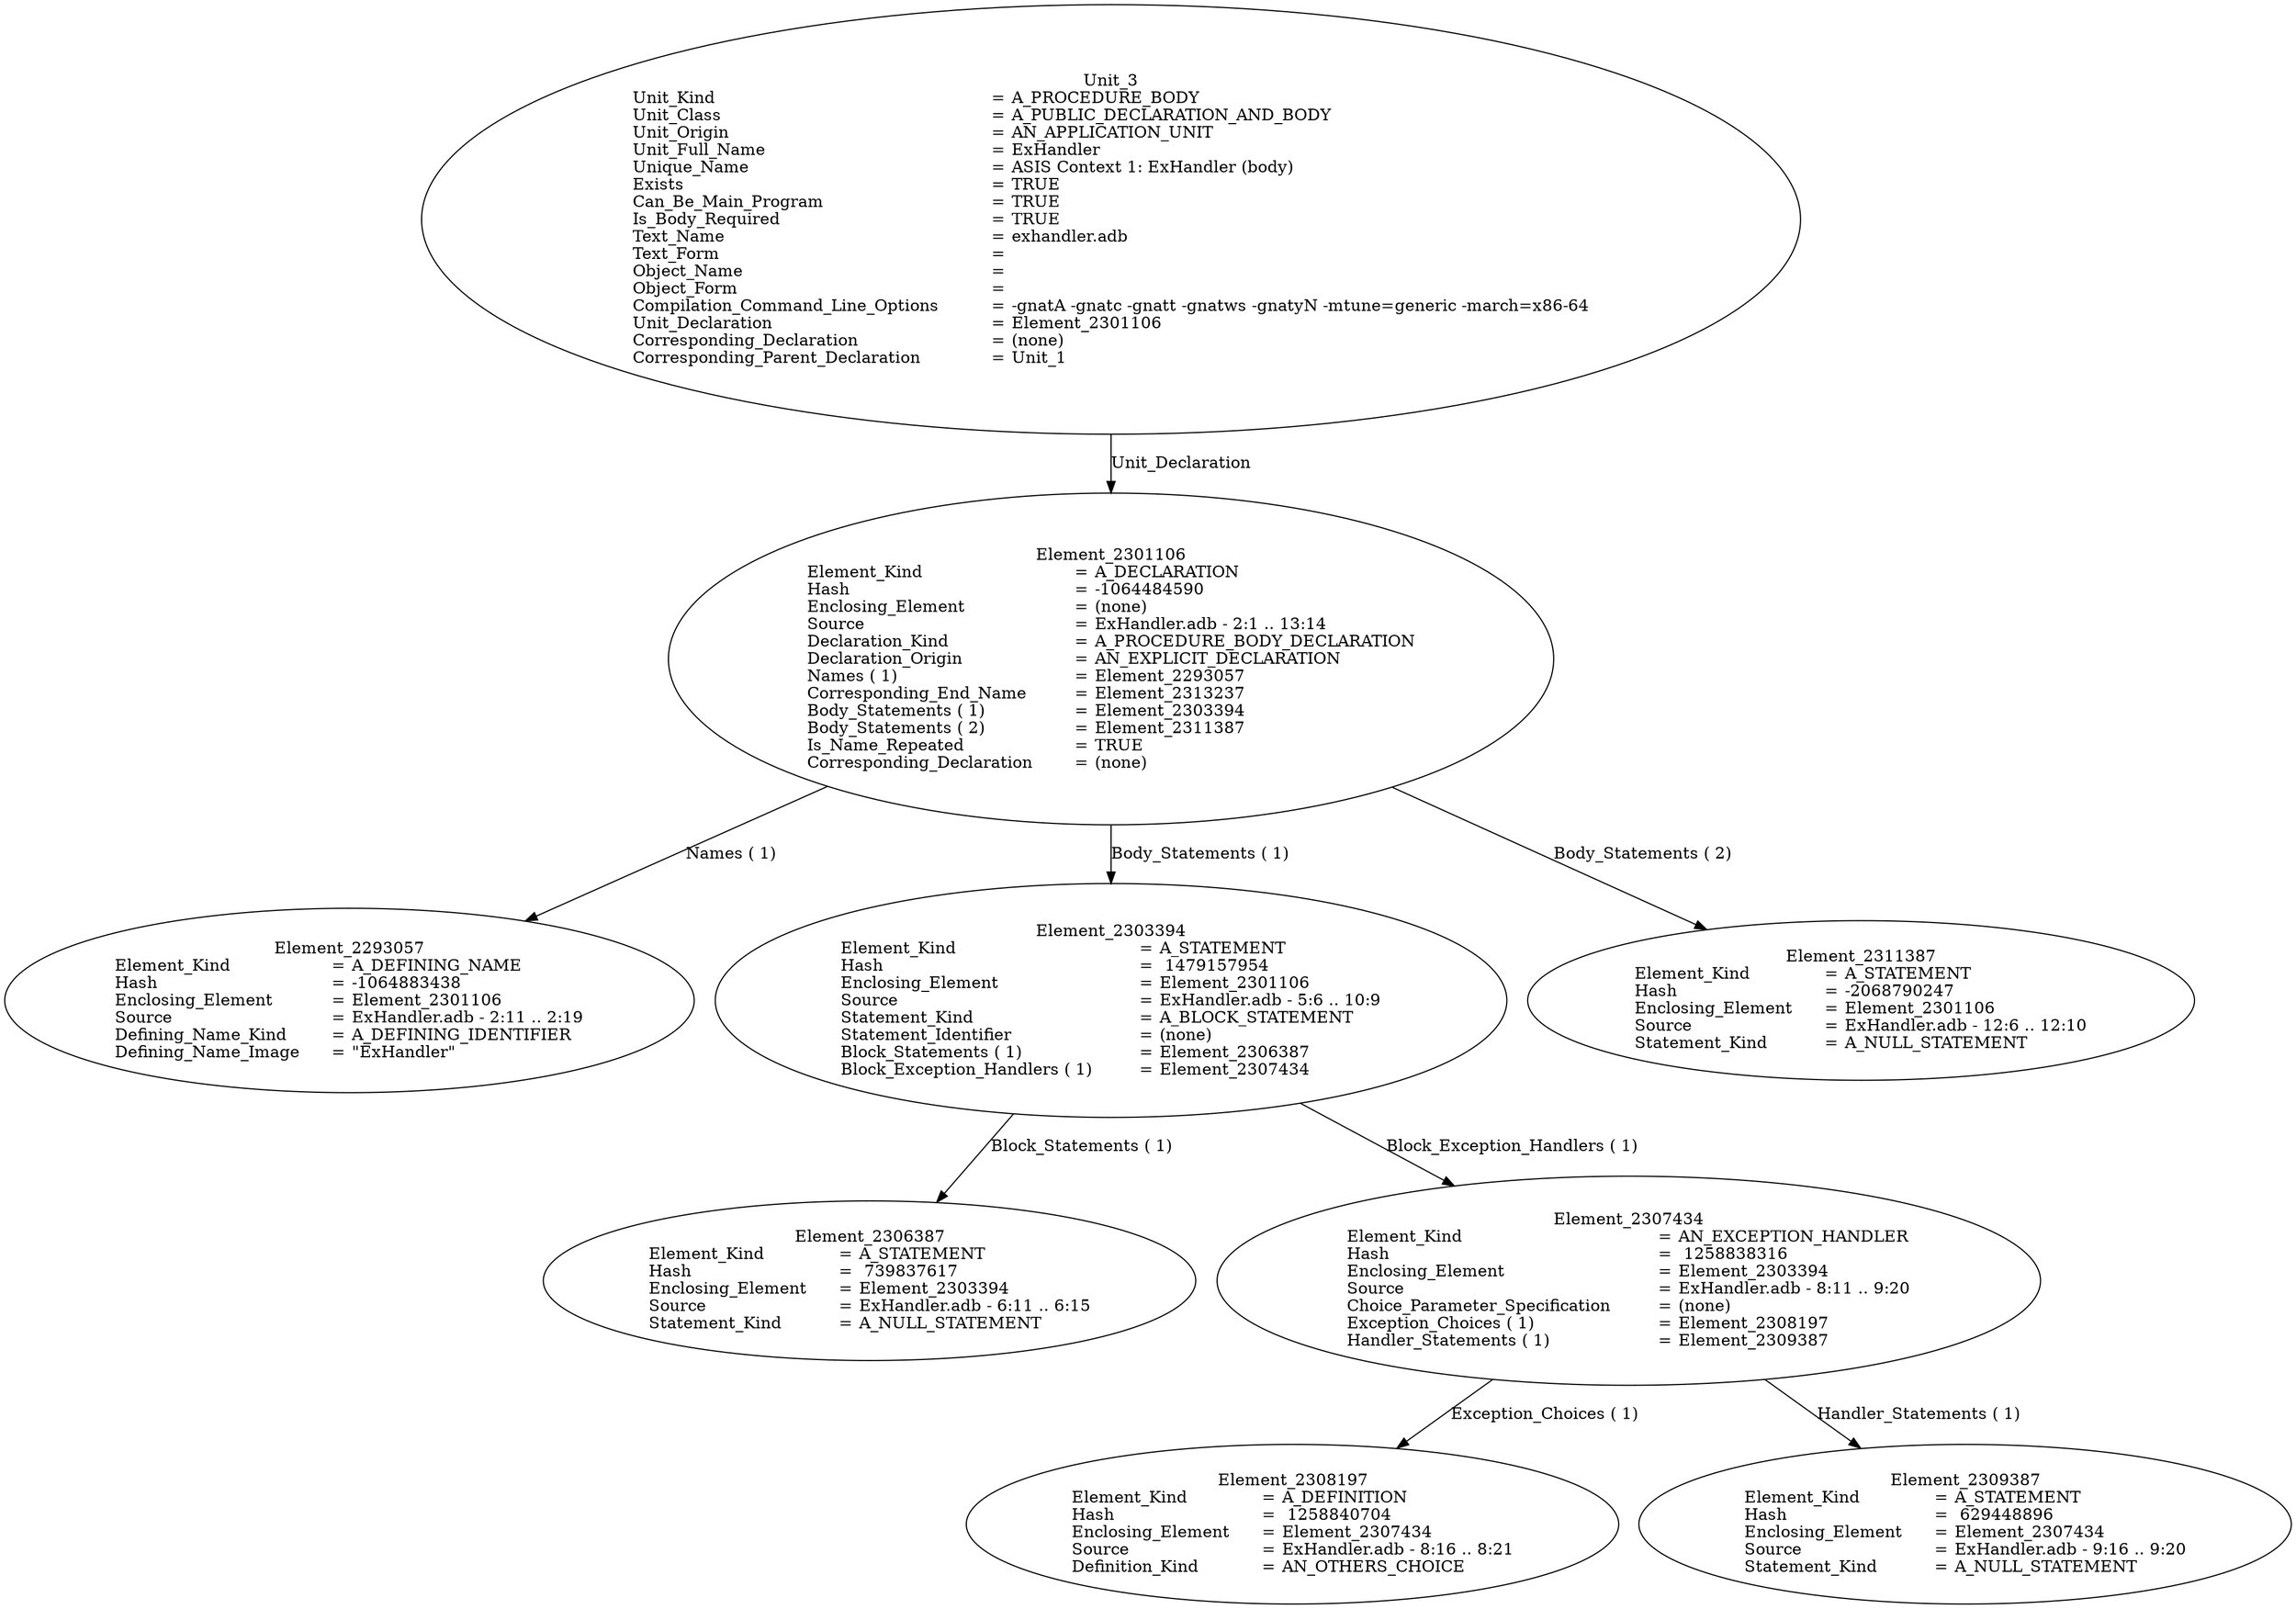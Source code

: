 digraph "exhandler.adt" {
  Unit_3 -> Element_2301106
      [ label=Unit_Declaration ];
  Unit_3
      [ label=<<TABLE BORDER="0" CELLBORDER="0" CELLSPACING="0" CELLPADDING="0"> 
          <TR><TD COLSPAN="3">Unit_3</TD></TR>
          <TR><TD ALIGN="LEFT">Unit_Kind   </TD><TD> = </TD><TD ALIGN="LEFT">A_PROCEDURE_BODY</TD></TR>
          <TR><TD ALIGN="LEFT">Unit_Class   </TD><TD> = </TD><TD ALIGN="LEFT">A_PUBLIC_DECLARATION_AND_BODY</TD></TR>
          <TR><TD ALIGN="LEFT">Unit_Origin   </TD><TD> = </TD><TD ALIGN="LEFT">AN_APPLICATION_UNIT</TD></TR>
          <TR><TD ALIGN="LEFT">Unit_Full_Name    </TD><TD> = </TD><TD ALIGN="LEFT">ExHandler</TD></TR>
          <TR><TD ALIGN="LEFT">Unique_Name   </TD><TD> = </TD><TD ALIGN="LEFT">ASIS Context 1: ExHandler (body)</TD></TR>
          <TR><TD ALIGN="LEFT">Exists  </TD><TD> = </TD><TD ALIGN="LEFT">TRUE</TD></TR>
          <TR><TD ALIGN="LEFT">Can_Be_Main_Program     </TD><TD> = </TD><TD ALIGN="LEFT">TRUE</TD></TR>
          <TR><TD ALIGN="LEFT">Is_Body_Required     </TD><TD> = </TD><TD ALIGN="LEFT">TRUE</TD></TR>
          <TR><TD ALIGN="LEFT">Text_Name   </TD><TD> = </TD><TD ALIGN="LEFT">exhandler.adb</TD></TR>
          <TR><TD ALIGN="LEFT">Text_Form   </TD><TD> = </TD><TD ALIGN="LEFT"></TD></TR>
          <TR><TD ALIGN="LEFT">Object_Name   </TD><TD> = </TD><TD ALIGN="LEFT"></TD></TR>
          <TR><TD ALIGN="LEFT">Object_Form   </TD><TD> = </TD><TD ALIGN="LEFT"></TD></TR>
          <TR><TD ALIGN="LEFT">Compilation_Command_Line_Options         </TD><TD> = </TD><TD ALIGN="LEFT">-gnatA -gnatc -gnatt -gnatws -gnatyN -mtune=generic -march=x86-64</TD></TR>
          <TR><TD ALIGN="LEFT">Unit_Declaration     </TD><TD> = </TD><TD ALIGN="LEFT">Element_2301106</TD></TR>
          <TR><TD ALIGN="LEFT">Corresponding_Declaration       </TD><TD> = </TD><TD ALIGN="LEFT">(none)</TD></TR>
          <TR><TD ALIGN="LEFT">Corresponding_Parent_Declaration         </TD><TD> = </TD><TD ALIGN="LEFT">Unit_1</TD></TR>
          </TABLE>> ];
  Element_2301106 -> Element_2293057
      [ label="Names ( 1)" ];
  Element_2301106 -> Element_2303394
      [ label="Body_Statements ( 1)" ];
  Element_2301106 -> Element_2311387
      [ label="Body_Statements ( 2)" ];
  Element_2301106
      [ label=<<TABLE BORDER="0" CELLBORDER="0" CELLSPACING="0" CELLPADDING="0"> 
          <TR><TD COLSPAN="3">Element_2301106</TD></TR>
          <TR><TD ALIGN="LEFT">Element_Kind    </TD><TD> = </TD><TD ALIGN="LEFT">A_DECLARATION</TD></TR>
          <TR><TD ALIGN="LEFT">Hash  </TD><TD> = </TD><TD ALIGN="LEFT">-1064484590</TD></TR>
          <TR><TD ALIGN="LEFT">Enclosing_Element     </TD><TD> = </TD><TD ALIGN="LEFT">(none)</TD></TR>
          <TR><TD ALIGN="LEFT">Source  </TD><TD> = </TD><TD ALIGN="LEFT">ExHandler.adb - 2:1 .. 13:14</TD></TR>
          <TR><TD ALIGN="LEFT">Declaration_Kind     </TD><TD> = </TD><TD ALIGN="LEFT">A_PROCEDURE_BODY_DECLARATION</TD></TR>
          <TR><TD ALIGN="LEFT">Declaration_Origin     </TD><TD> = </TD><TD ALIGN="LEFT">AN_EXPLICIT_DECLARATION</TD></TR>
          <TR><TD ALIGN="LEFT">Names ( 1)   </TD><TD> = </TD><TD ALIGN="LEFT">Element_2293057</TD></TR>
          <TR><TD ALIGN="LEFT">Corresponding_End_Name      </TD><TD> = </TD><TD ALIGN="LEFT">Element_2313237</TD></TR>
          <TR><TD ALIGN="LEFT">Body_Statements ( 1)      </TD><TD> = </TD><TD ALIGN="LEFT">Element_2303394</TD></TR>
          <TR><TD ALIGN="LEFT">Body_Statements ( 2)      </TD><TD> = </TD><TD ALIGN="LEFT">Element_2311387</TD></TR>
          <TR><TD ALIGN="LEFT">Is_Name_Repeated     </TD><TD> = </TD><TD ALIGN="LEFT">TRUE</TD></TR>
          <TR><TD ALIGN="LEFT">Corresponding_Declaration       </TD><TD> = </TD><TD ALIGN="LEFT">(none)</TD></TR>
          </TABLE>> ];
  Element_2293057
      [ label=<<TABLE BORDER="0" CELLBORDER="0" CELLSPACING="0" CELLPADDING="0"> 
          <TR><TD COLSPAN="3">Element_2293057</TD></TR>
          <TR><TD ALIGN="LEFT">Element_Kind    </TD><TD> = </TD><TD ALIGN="LEFT">A_DEFINING_NAME</TD></TR>
          <TR><TD ALIGN="LEFT">Hash  </TD><TD> = </TD><TD ALIGN="LEFT">-1064883438</TD></TR>
          <TR><TD ALIGN="LEFT">Enclosing_Element     </TD><TD> = </TD><TD ALIGN="LEFT">Element_2301106</TD></TR>
          <TR><TD ALIGN="LEFT">Source  </TD><TD> = </TD><TD ALIGN="LEFT">ExHandler.adb - 2:11 .. 2:19</TD></TR>
          <TR><TD ALIGN="LEFT">Defining_Name_Kind     </TD><TD> = </TD><TD ALIGN="LEFT">A_DEFINING_IDENTIFIER</TD></TR>
          <TR><TD ALIGN="LEFT">Defining_Name_Image     </TD><TD> = </TD><TD ALIGN="LEFT">"ExHandler"</TD></TR>
          </TABLE>> ];
  Element_2303394 -> Element_2306387
      [ label="Block_Statements ( 1)" ];
  Element_2303394 -> Element_2307434
      [ label="Block_Exception_Handlers ( 1)" ];
  Element_2303394
      [ label=<<TABLE BORDER="0" CELLBORDER="0" CELLSPACING="0" CELLPADDING="0"> 
          <TR><TD COLSPAN="3">Element_2303394</TD></TR>
          <TR><TD ALIGN="LEFT">Element_Kind    </TD><TD> = </TD><TD ALIGN="LEFT">A_STATEMENT</TD></TR>
          <TR><TD ALIGN="LEFT">Hash  </TD><TD> = </TD><TD ALIGN="LEFT"> 1479157954</TD></TR>
          <TR><TD ALIGN="LEFT">Enclosing_Element     </TD><TD> = </TD><TD ALIGN="LEFT">Element_2301106</TD></TR>
          <TR><TD ALIGN="LEFT">Source  </TD><TD> = </TD><TD ALIGN="LEFT">ExHandler.adb - 5:6 .. 10:9</TD></TR>
          <TR><TD ALIGN="LEFT">Statement_Kind    </TD><TD> = </TD><TD ALIGN="LEFT">A_BLOCK_STATEMENT</TD></TR>
          <TR><TD ALIGN="LEFT">Statement_Identifier      </TD><TD> = </TD><TD ALIGN="LEFT">(none)</TD></TR>
          <TR><TD ALIGN="LEFT">Block_Statements ( 1)      </TD><TD> = </TD><TD ALIGN="LEFT">Element_2306387</TD></TR>
          <TR><TD ALIGN="LEFT">Block_Exception_Handlers ( 1)        </TD><TD> = </TD><TD ALIGN="LEFT">Element_2307434</TD></TR>
          </TABLE>> ];
  Element_2306387
      [ label=<<TABLE BORDER="0" CELLBORDER="0" CELLSPACING="0" CELLPADDING="0"> 
          <TR><TD COLSPAN="3">Element_2306387</TD></TR>
          <TR><TD ALIGN="LEFT">Element_Kind    </TD><TD> = </TD><TD ALIGN="LEFT">A_STATEMENT</TD></TR>
          <TR><TD ALIGN="LEFT">Hash  </TD><TD> = </TD><TD ALIGN="LEFT"> 739837617</TD></TR>
          <TR><TD ALIGN="LEFT">Enclosing_Element     </TD><TD> = </TD><TD ALIGN="LEFT">Element_2303394</TD></TR>
          <TR><TD ALIGN="LEFT">Source  </TD><TD> = </TD><TD ALIGN="LEFT">ExHandler.adb - 6:11 .. 6:15</TD></TR>
          <TR><TD ALIGN="LEFT">Statement_Kind    </TD><TD> = </TD><TD ALIGN="LEFT">A_NULL_STATEMENT</TD></TR>
          </TABLE>> ];
  Element_2307434 -> Element_2308197
      [ label="Exception_Choices ( 1)" ];
  Element_2307434 -> Element_2309387
      [ label="Handler_Statements ( 1)" ];
  Element_2307434
      [ label=<<TABLE BORDER="0" CELLBORDER="0" CELLSPACING="0" CELLPADDING="0"> 
          <TR><TD COLSPAN="3">Element_2307434</TD></TR>
          <TR><TD ALIGN="LEFT">Element_Kind    </TD><TD> = </TD><TD ALIGN="LEFT">AN_EXCEPTION_HANDLER</TD></TR>
          <TR><TD ALIGN="LEFT">Hash  </TD><TD> = </TD><TD ALIGN="LEFT"> 1258838316</TD></TR>
          <TR><TD ALIGN="LEFT">Enclosing_Element     </TD><TD> = </TD><TD ALIGN="LEFT">Element_2303394</TD></TR>
          <TR><TD ALIGN="LEFT">Source  </TD><TD> = </TD><TD ALIGN="LEFT">ExHandler.adb - 8:11 .. 9:20</TD></TR>
          <TR><TD ALIGN="LEFT">Choice_Parameter_Specification        </TD><TD> = </TD><TD ALIGN="LEFT">(none)</TD></TR>
          <TR><TD ALIGN="LEFT">Exception_Choices ( 1)      </TD><TD> = </TD><TD ALIGN="LEFT">Element_2308197</TD></TR>
          <TR><TD ALIGN="LEFT">Handler_Statements ( 1)      </TD><TD> = </TD><TD ALIGN="LEFT">Element_2309387</TD></TR>
          </TABLE>> ];
  Element_2308197
      [ label=<<TABLE BORDER="0" CELLBORDER="0" CELLSPACING="0" CELLPADDING="0"> 
          <TR><TD COLSPAN="3">Element_2308197</TD></TR>
          <TR><TD ALIGN="LEFT">Element_Kind    </TD><TD> = </TD><TD ALIGN="LEFT">A_DEFINITION</TD></TR>
          <TR><TD ALIGN="LEFT">Hash  </TD><TD> = </TD><TD ALIGN="LEFT"> 1258840704</TD></TR>
          <TR><TD ALIGN="LEFT">Enclosing_Element     </TD><TD> = </TD><TD ALIGN="LEFT">Element_2307434</TD></TR>
          <TR><TD ALIGN="LEFT">Source  </TD><TD> = </TD><TD ALIGN="LEFT">ExHandler.adb - 8:16 .. 8:21</TD></TR>
          <TR><TD ALIGN="LEFT">Definition_Kind    </TD><TD> = </TD><TD ALIGN="LEFT">AN_OTHERS_CHOICE</TD></TR>
          </TABLE>> ];
  Element_2309387
      [ label=<<TABLE BORDER="0" CELLBORDER="0" CELLSPACING="0" CELLPADDING="0"> 
          <TR><TD COLSPAN="3">Element_2309387</TD></TR>
          <TR><TD ALIGN="LEFT">Element_Kind    </TD><TD> = </TD><TD ALIGN="LEFT">A_STATEMENT</TD></TR>
          <TR><TD ALIGN="LEFT">Hash  </TD><TD> = </TD><TD ALIGN="LEFT"> 629448896</TD></TR>
          <TR><TD ALIGN="LEFT">Enclosing_Element     </TD><TD> = </TD><TD ALIGN="LEFT">Element_2307434</TD></TR>
          <TR><TD ALIGN="LEFT">Source  </TD><TD> = </TD><TD ALIGN="LEFT">ExHandler.adb - 9:16 .. 9:20</TD></TR>
          <TR><TD ALIGN="LEFT">Statement_Kind    </TD><TD> = </TD><TD ALIGN="LEFT">A_NULL_STATEMENT</TD></TR>
          </TABLE>> ];
  Element_2311387
      [ label=<<TABLE BORDER="0" CELLBORDER="0" CELLSPACING="0" CELLPADDING="0"> 
          <TR><TD COLSPAN="3">Element_2311387</TD></TR>
          <TR><TD ALIGN="LEFT">Element_Kind    </TD><TD> = </TD><TD ALIGN="LEFT">A_STATEMENT</TD></TR>
          <TR><TD ALIGN="LEFT">Hash  </TD><TD> = </TD><TD ALIGN="LEFT">-2068790247</TD></TR>
          <TR><TD ALIGN="LEFT">Enclosing_Element     </TD><TD> = </TD><TD ALIGN="LEFT">Element_2301106</TD></TR>
          <TR><TD ALIGN="LEFT">Source  </TD><TD> = </TD><TD ALIGN="LEFT">ExHandler.adb - 12:6 .. 12:10</TD></TR>
          <TR><TD ALIGN="LEFT">Statement_Kind    </TD><TD> = </TD><TD ALIGN="LEFT">A_NULL_STATEMENT</TD></TR>
          </TABLE>> ]
}
